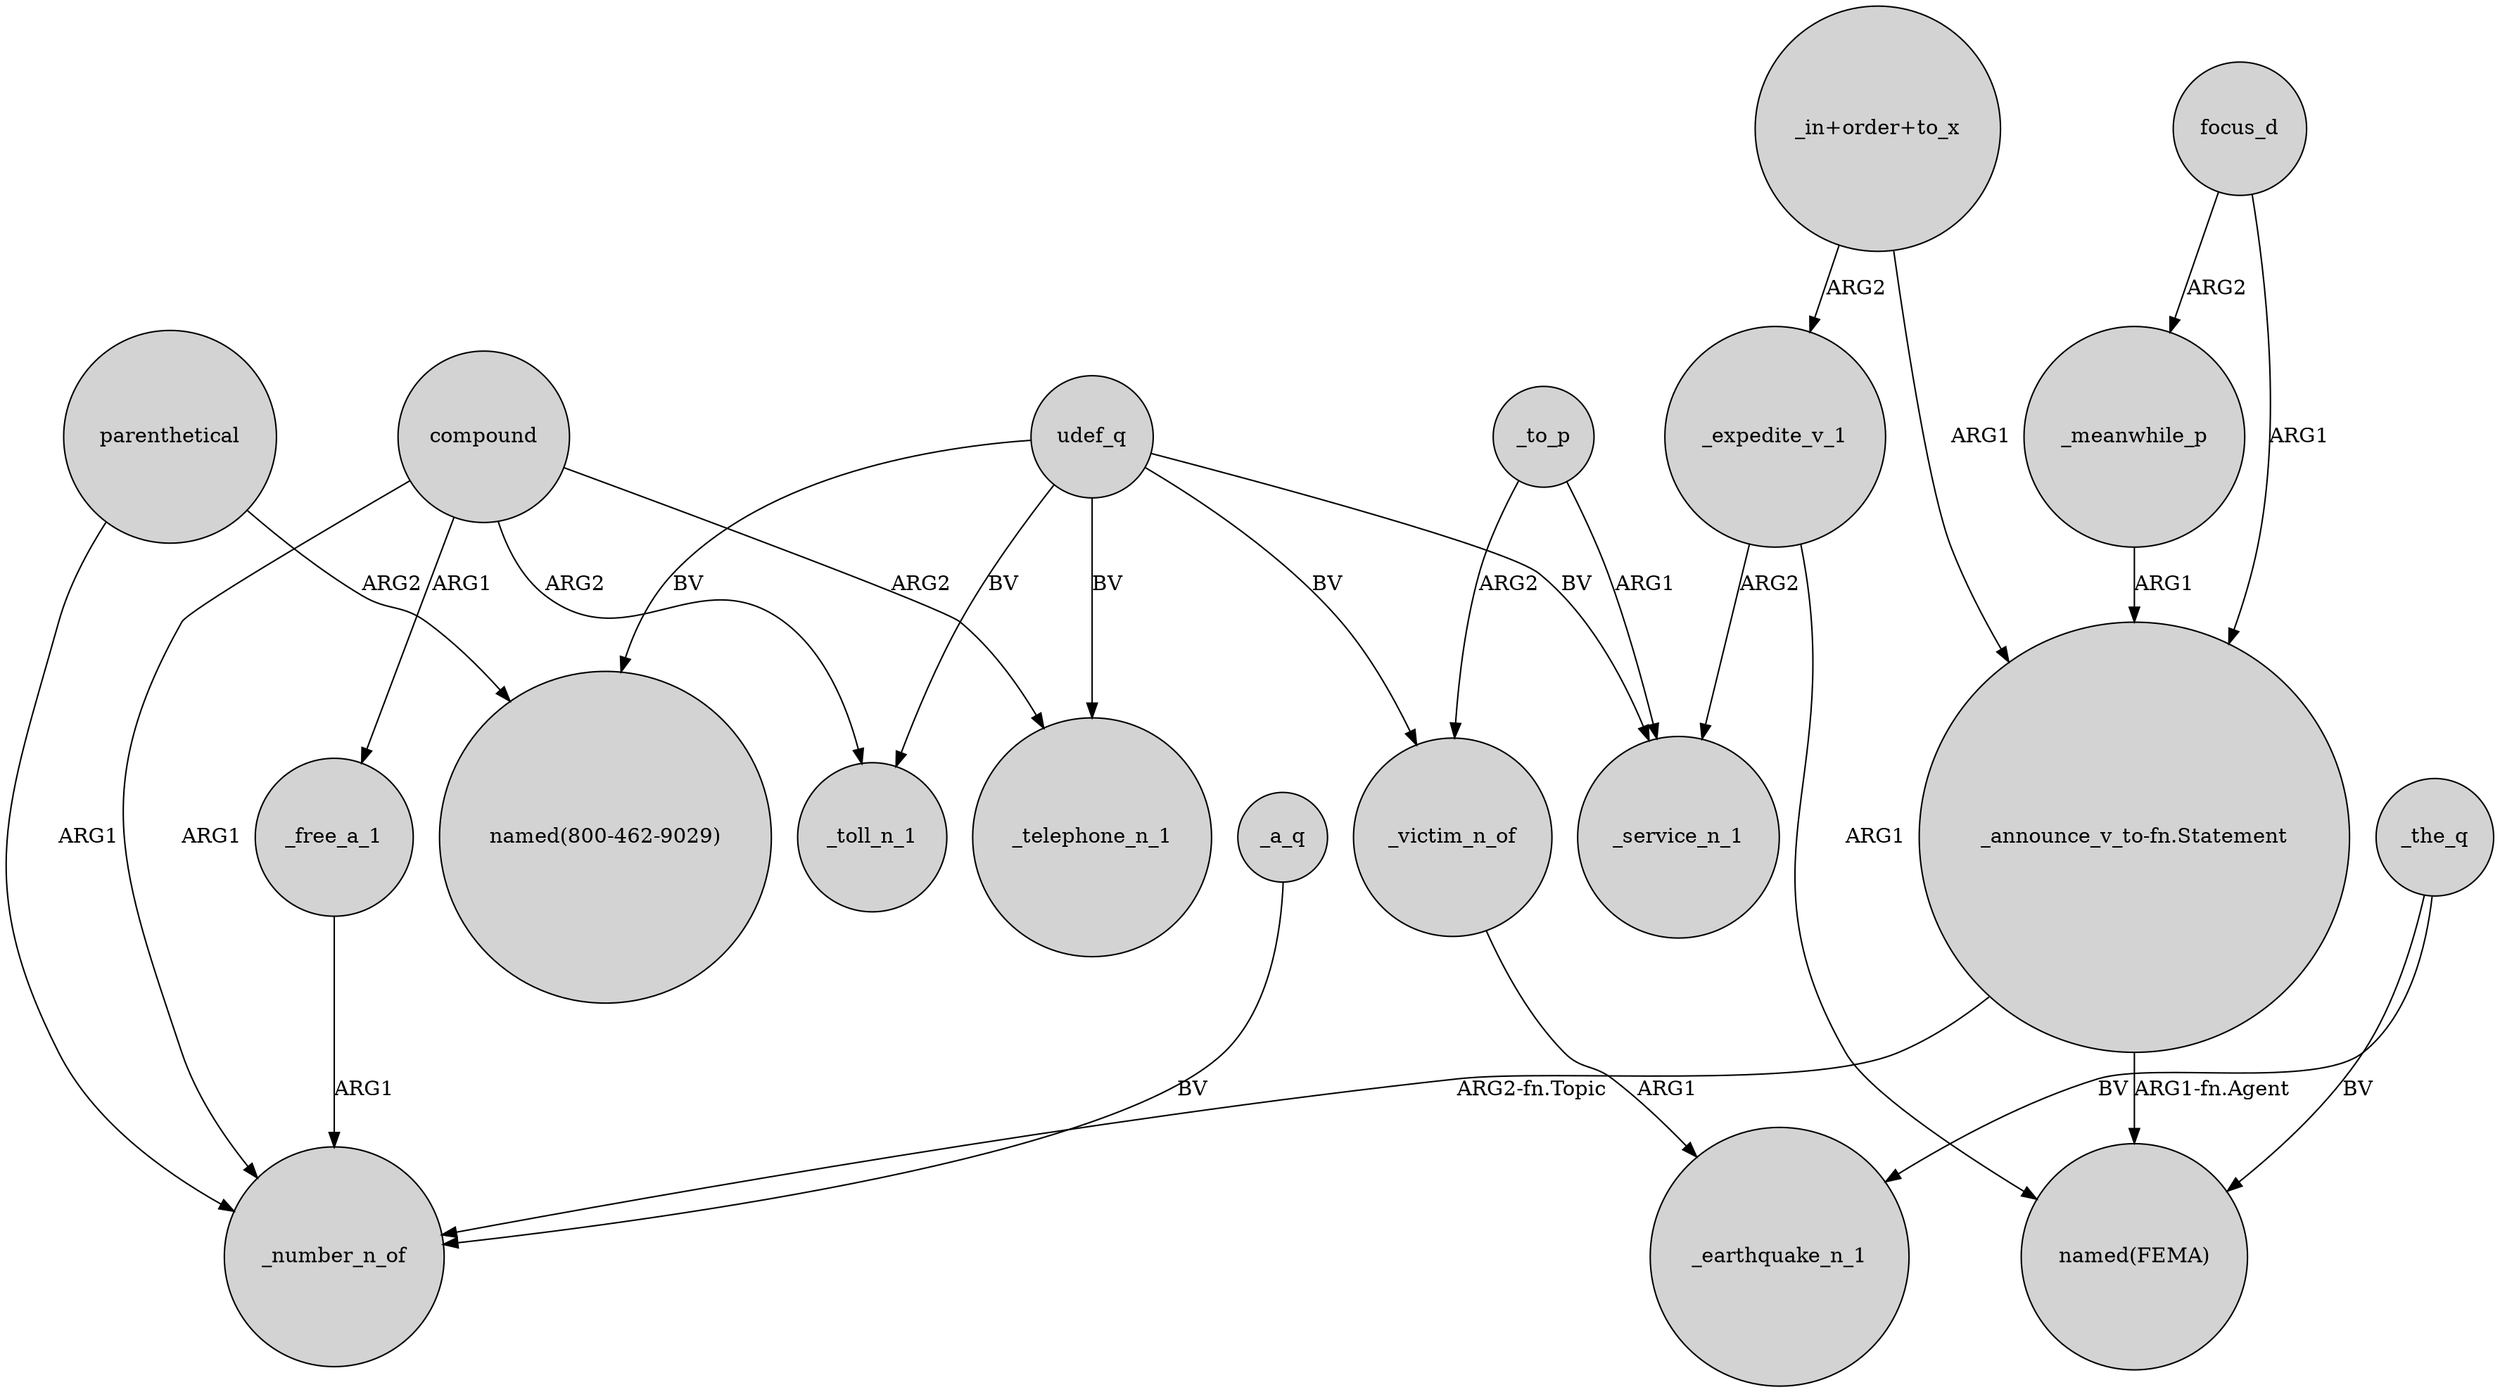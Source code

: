 digraph {
	node [shape=circle style=filled]
	parenthetical -> "named(800-462-9029)" [label=ARG2]
	_the_q -> _earthquake_n_1 [label=BV]
	_a_q -> _number_n_of [label=BV]
	compound -> _telephone_n_1 [label=ARG2]
	compound -> _free_a_1 [label=ARG1]
	udef_q -> "named(800-462-9029)" [label=BV]
	_to_p -> _service_n_1 [label=ARG1]
	focus_d -> "_announce_v_to-fn.Statement" [label=ARG1]
	udef_q -> _telephone_n_1 [label=BV]
	_free_a_1 -> _number_n_of [label=ARG1]
	udef_q -> _victim_n_of [label=BV]
	compound -> _toll_n_1 [label=ARG2]
	parenthetical -> _number_n_of [label=ARG1]
	_expedite_v_1 -> "named(FEMA)" [label=ARG1]
	_meanwhile_p -> "_announce_v_to-fn.Statement" [label=ARG1]
	"_announce_v_to-fn.Statement" -> "named(FEMA)" [label="ARG1-fn.Agent"]
	"_in+order+to_x" -> "_announce_v_to-fn.Statement" [label=ARG1]
	"_announce_v_to-fn.Statement" -> _number_n_of [label="ARG2-fn.Topic"]
	udef_q -> _service_n_1 [label=BV]
	focus_d -> _meanwhile_p [label=ARG2]
	_victim_n_of -> _earthquake_n_1 [label=ARG1]
	compound -> _number_n_of [label=ARG1]
	udef_q -> _toll_n_1 [label=BV]
	_the_q -> "named(FEMA)" [label=BV]
	"_in+order+to_x" -> _expedite_v_1 [label=ARG2]
	_to_p -> _victim_n_of [label=ARG2]
	_expedite_v_1 -> _service_n_1 [label=ARG2]
}
